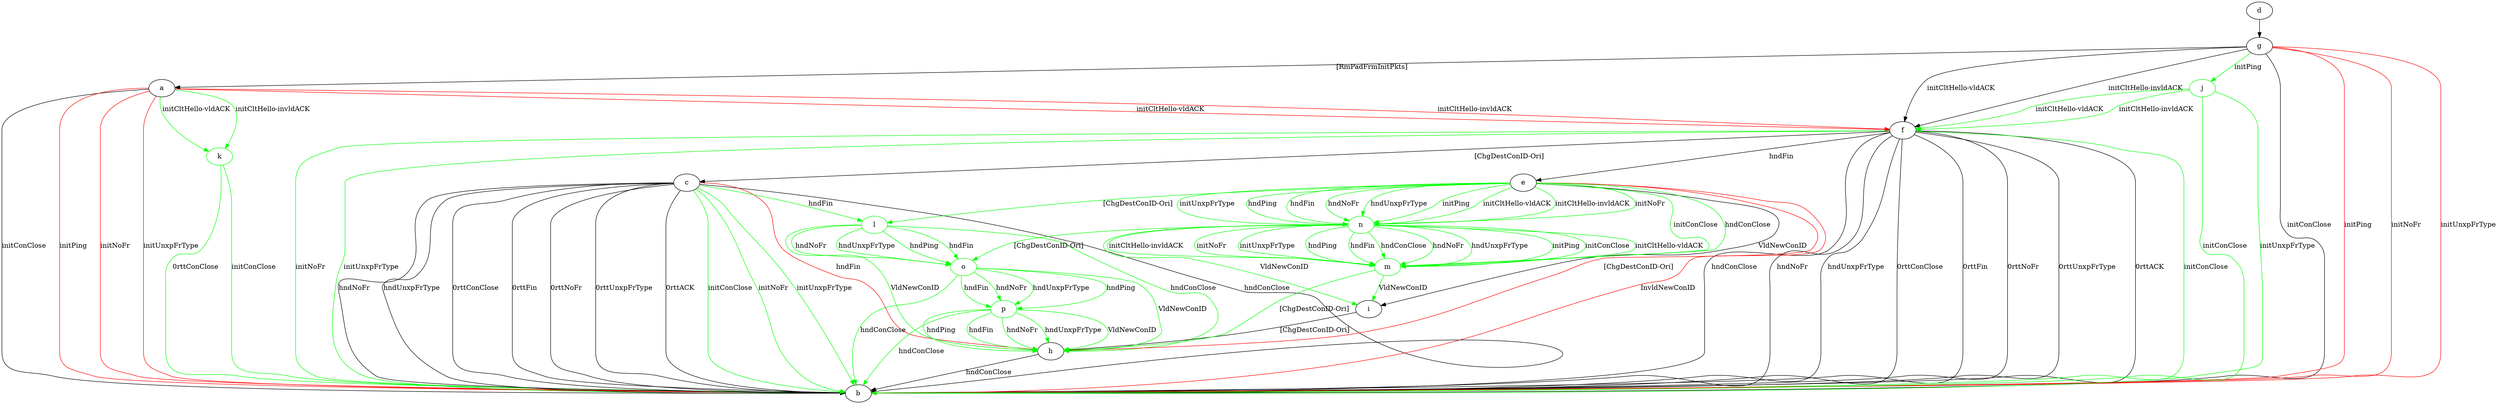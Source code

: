 digraph "" {
	a -> b	[key=0,
		label="initConClose "];
	a -> b	[key=1,
		color=red,
		label="initPing "];
	a -> b	[key=2,
		color=red,
		label="initNoFr "];
	a -> b	[key=3,
		color=red,
		label="initUnxpFrType "];
	a -> f	[key=0,
		color=red,
		label="initCltHello-vldACK "];
	a -> f	[key=1,
		color=red,
		label="initCltHello-invldACK "];
	k	[color=green];
	a -> k	[key=0,
		color=green,
		label="initCltHello-vldACK "];
	a -> k	[key=1,
		color=green,
		label="initCltHello-invldACK "];
	c -> b	[key=0,
		label="hndConClose "];
	c -> b	[key=1,
		label="hndNoFr "];
	c -> b	[key=2,
		label="hndUnxpFrType "];
	c -> b	[key=3,
		label="0rttConClose "];
	c -> b	[key=4,
		label="0rttFin "];
	c -> b	[key=5,
		label="0rttNoFr "];
	c -> b	[key=6,
		label="0rttUnxpFrType "];
	c -> b	[key=7,
		label="0rttACK "];
	c -> b	[key=8,
		color=green,
		label="initConClose "];
	c -> b	[key=9,
		color=green,
		label="initNoFr "];
	c -> b	[key=10,
		color=green,
		label="initUnxpFrType "];
	c -> h	[key=0,
		color=red,
		label="hndFin "];
	l	[color=green];
	c -> l	[key=0,
		color=green,
		label="hndFin "];
	d -> g	[key=0];
	e -> b	[key=0,
		color=red,
		label="InvldNewConID "];
	e -> h	[key=0,
		color=red,
		label="[ChgDestConID-Ori] "];
	e -> i	[key=0,
		label="VldNewConID "];
	e -> l	[key=0,
		color=green,
		label="[ChgDestConID-Ori] "];
	m	[color=green];
	e -> m	[key=0,
		color=green,
		label="initConClose "];
	e -> m	[key=1,
		color=green,
		label="hndConClose "];
	n	[color=green];
	e -> n	[key=0,
		color=green,
		label="initPing "];
	e -> n	[key=1,
		color=green,
		label="initCltHello-vldACK "];
	e -> n	[key=2,
		color=green,
		label="initCltHello-invldACK "];
	e -> n	[key=3,
		color=green,
		label="initNoFr "];
	e -> n	[key=4,
		color=green,
		label="initUnxpFrType "];
	e -> n	[key=5,
		color=green,
		label="hndPing "];
	e -> n	[key=6,
		color=green,
		label="hndFin "];
	e -> n	[key=7,
		color=green,
		label="hndNoFr "];
	e -> n	[key=8,
		color=green,
		label="hndUnxpFrType "];
	f -> b	[key=0,
		label="hndConClose "];
	f -> b	[key=1,
		label="hndNoFr "];
	f -> b	[key=2,
		label="hndUnxpFrType "];
	f -> b	[key=3,
		label="0rttConClose "];
	f -> b	[key=4,
		label="0rttFin "];
	f -> b	[key=5,
		label="0rttNoFr "];
	f -> b	[key=6,
		label="0rttUnxpFrType "];
	f -> b	[key=7,
		label="0rttACK "];
	f -> b	[key=8,
		color=green,
		label="initConClose "];
	f -> b	[key=9,
		color=green,
		label="initNoFr "];
	f -> b	[key=10,
		color=green,
		label="initUnxpFrType "];
	f -> c	[key=0,
		label="[ChgDestConID-Ori] "];
	f -> e	[key=0,
		label="hndFin "];
	g -> a	[key=0,
		label="[RmPadFrmInitPkts] "];
	g -> b	[key=0,
		label="initConClose "];
	g -> b	[key=1,
		color=red,
		label="initPing "];
	g -> b	[key=2,
		color=red,
		label="initNoFr "];
	g -> b	[key=3,
		color=red,
		label="initUnxpFrType "];
	g -> f	[key=0,
		label="initCltHello-vldACK "];
	g -> f	[key=1,
		label="initCltHello-invldACK "];
	j	[color=green];
	g -> j	[key=0,
		color=green,
		label="initPing "];
	h -> b	[key=0,
		label="hndConClose "];
	i -> h	[key=0,
		label="[ChgDestConID-Ori] "];
	j -> b	[key=0,
		color=green,
		label="initConClose "];
	j -> b	[key=1,
		color=green,
		label="initUnxpFrType "];
	j -> f	[key=0,
		color=green,
		label="initCltHello-vldACK "];
	j -> f	[key=1,
		color=green,
		label="initCltHello-invldACK "];
	k -> b	[key=0,
		color=green,
		label="initConClose "];
	k -> b	[key=1,
		color=green,
		label="0rttConClose "];
	l -> h	[key=0,
		color=green,
		label="hndConClose "];
	l -> h	[key=1,
		color=green,
		label="VldNewConID "];
	o	[color=green];
	l -> o	[key=0,
		color=green,
		label="hndPing "];
	l -> o	[key=1,
		color=green,
		label="hndFin "];
	l -> o	[key=2,
		color=green,
		label="hndNoFr "];
	l -> o	[key=3,
		color=green,
		label="hndUnxpFrType "];
	m -> h	[key=0,
		color=green,
		label="[ChgDestConID-Ori] "];
	m -> i	[key=0,
		color=green,
		label="VldNewConID "];
	n -> i	[key=0,
		color=green,
		label="VldNewConID "];
	n -> m	[key=0,
		color=green,
		label="initPing "];
	n -> m	[key=1,
		color=green,
		label="initConClose "];
	n -> m	[key=2,
		color=green,
		label="initCltHello-vldACK "];
	n -> m	[key=3,
		color=green,
		label="initCltHello-invldACK "];
	n -> m	[key=4,
		color=green,
		label="initNoFr "];
	n -> m	[key=5,
		color=green,
		label="initUnxpFrType "];
	n -> m	[key=6,
		color=green,
		label="hndPing "];
	n -> m	[key=7,
		color=green,
		label="hndFin "];
	n -> m	[key=8,
		color=green,
		label="hndConClose "];
	n -> m	[key=9,
		color=green,
		label="hndNoFr "];
	n -> m	[key=10,
		color=green,
		label="hndUnxpFrType "];
	n -> o	[key=0,
		color=green,
		label="[ChgDestConID-Ori] "];
	o -> b	[key=0,
		color=green,
		label="hndConClose "];
	o -> h	[key=0,
		color=green,
		label="VldNewConID "];
	p	[color=green];
	o -> p	[key=0,
		color=green,
		label="hndPing "];
	o -> p	[key=1,
		color=green,
		label="hndFin "];
	o -> p	[key=2,
		color=green,
		label="hndNoFr "];
	o -> p	[key=3,
		color=green,
		label="hndUnxpFrType "];
	p -> b	[key=0,
		color=green,
		label="hndConClose "];
	p -> h	[key=0,
		color=green,
		label="hndPing "];
	p -> h	[key=1,
		color=green,
		label="hndFin "];
	p -> h	[key=2,
		color=green,
		label="hndNoFr "];
	p -> h	[key=3,
		color=green,
		label="hndUnxpFrType "];
	p -> h	[key=4,
		color=green,
		label="VldNewConID "];
}
